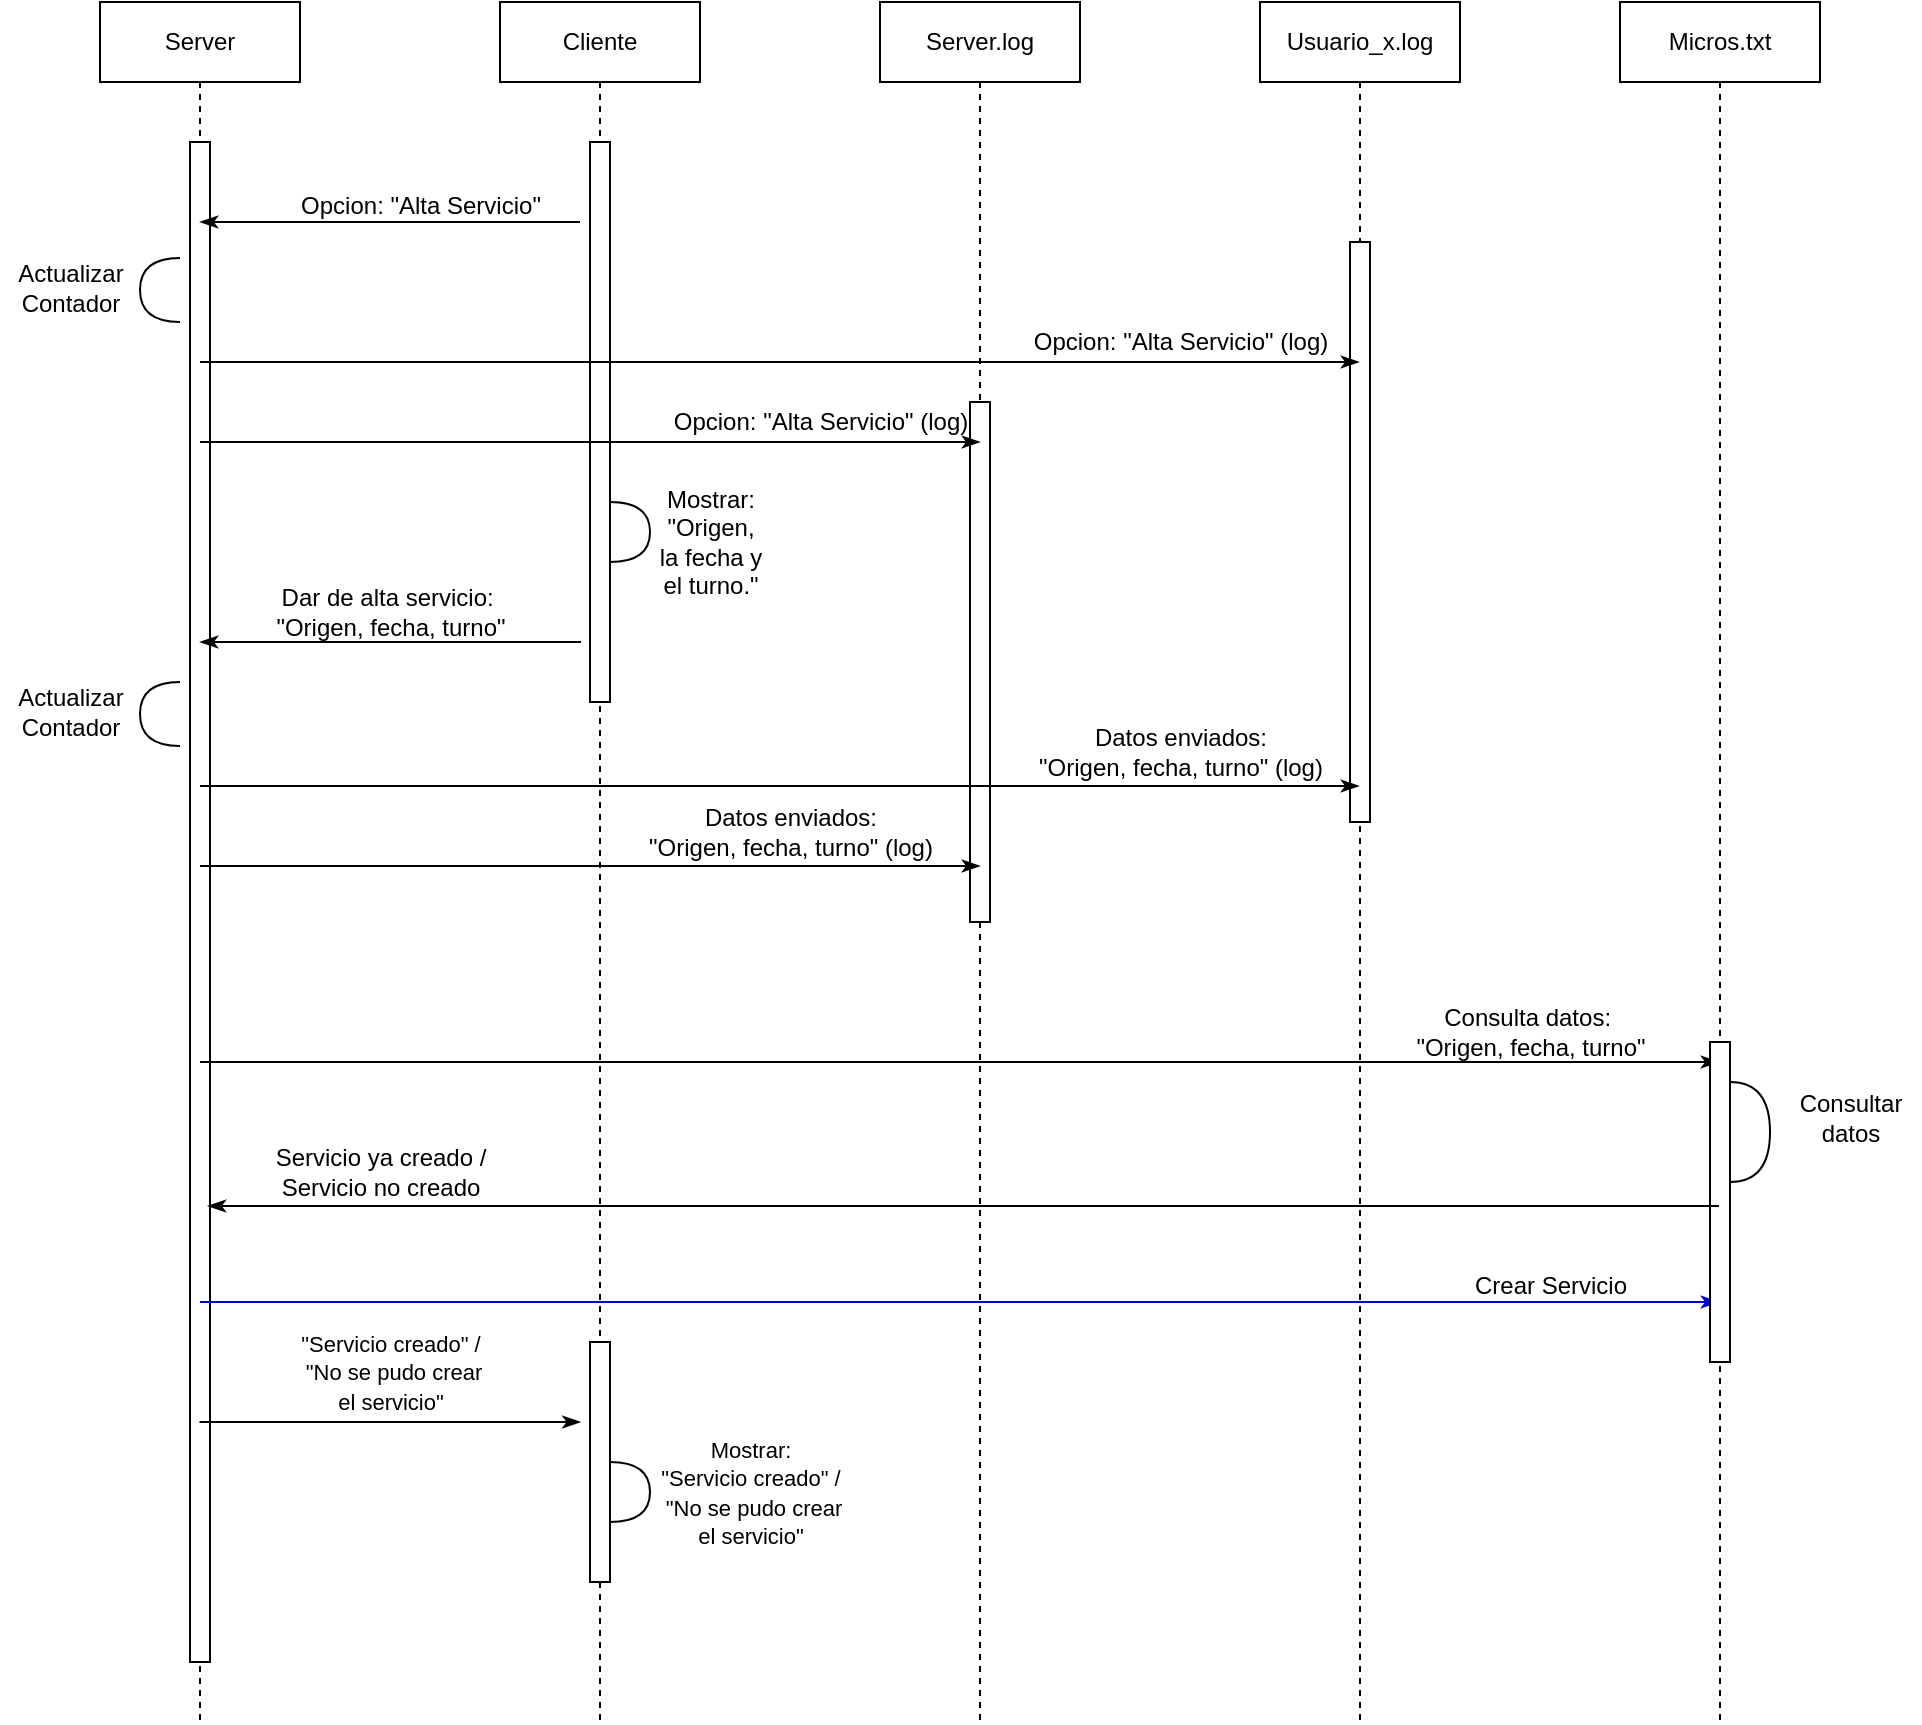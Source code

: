 <mxfile version="13.2.4" type="device"><diagram id="JfAMF1LVc9aGdWi0dX9E" name="Page-1"><mxGraphModel dx="1086" dy="494" grid="1" gridSize="10" guides="1" tooltips="1" connect="1" arrows="1" fold="1" page="1" pageScale="1" pageWidth="827" pageHeight="1169" math="0" shadow="0"><root><mxCell id="0"/><mxCell id="1" parent="0"/><mxCell id="uAb0thw_6L6Wq59qpmcv-1" value="Server" style="shape=umlLifeline;perimeter=lifelinePerimeter;whiteSpace=wrap;html=1;container=1;collapsible=0;recursiveResize=0;outlineConnect=0;" parent="1" vertex="1"><mxGeometry x="50" y="30" width="100" height="860" as="geometry"/></mxCell><mxCell id="uAb0thw_6L6Wq59qpmcv-7" value="" style="html=1;points=[];perimeter=orthogonalPerimeter;rounded=0;shadow=0;comic=0;labelBackgroundColor=none;strokeWidth=1;fontFamily=Verdana;fontSize=12;align=center;" parent="uAb0thw_6L6Wq59qpmcv-1" vertex="1"><mxGeometry x="45" y="70" width="10" height="760" as="geometry"/></mxCell><mxCell id="uAb0thw_6L6Wq59qpmcv-19" value="" style="endArrow=none;html=1;rounded=0;startArrow=classicThin;startFill=1;" parent="uAb0thw_6L6Wq59qpmcv-1" edge="1"><mxGeometry relative="1" as="geometry"><mxPoint x="50" y="320" as="sourcePoint"/><mxPoint x="240.5" y="320" as="targetPoint"/></mxGeometry></mxCell><mxCell id="uAb0thw_6L6Wq59qpmcv-32" value="" style="endArrow=classicThin;html=1;rounded=0;startArrow=none;startFill=0;endFill=1;" parent="uAb0thw_6L6Wq59qpmcv-1" target="uAb0thw_6L6Wq59qpmcv-30" edge="1"><mxGeometry relative="1" as="geometry"><mxPoint x="50" y="530" as="sourcePoint"/><mxPoint x="240.5" y="530" as="targetPoint"/></mxGeometry></mxCell><mxCell id="uAb0thw_6L6Wq59qpmcv-38" value="" style="endArrow=classicThin;html=1;rounded=0;startArrow=none;startFill=0;endFill=1;fillColor=#FF0000;strokeColor=#0000CC;" parent="uAb0thw_6L6Wq59qpmcv-1" target="uAb0thw_6L6Wq59qpmcv-30" edge="1"><mxGeometry relative="1" as="geometry"><mxPoint x="50" y="650" as="sourcePoint"/><mxPoint x="160" y="650" as="targetPoint"/></mxGeometry></mxCell><mxCell id="uAb0thw_6L6Wq59qpmcv-2" value="Cliente" style="shape=umlLifeline;perimeter=lifelinePerimeter;whiteSpace=wrap;html=1;container=1;collapsible=0;recursiveResize=0;outlineConnect=0;" parent="1" vertex="1"><mxGeometry x="250" y="30" width="100" height="860" as="geometry"/></mxCell><mxCell id="uAb0thw_6L6Wq59qpmcv-5" value="" style="html=1;points=[];perimeter=orthogonalPerimeter;rounded=0;shadow=0;comic=0;labelBackgroundColor=none;strokeWidth=1;fontFamily=Verdana;fontSize=12;align=center;" parent="uAb0thw_6L6Wq59qpmcv-2" vertex="1"><mxGeometry x="45" y="70" width="10" height="280" as="geometry"/></mxCell><mxCell id="uAb0thw_6L6Wq59qpmcv-17" value="" style="shape=requiredInterface;html=1;verticalLabelPosition=bottom;rotation=0;" parent="uAb0thw_6L6Wq59qpmcv-2" vertex="1"><mxGeometry x="55" y="250" width="20" height="30" as="geometry"/></mxCell><mxCell id="uAb0thw_6L6Wq59qpmcv-43" value="" style="shape=requiredInterface;html=1;verticalLabelPosition=bottom;rotation=0;" parent="uAb0thw_6L6Wq59qpmcv-2" vertex="1"><mxGeometry x="55" y="730" width="20" height="30" as="geometry"/></mxCell><mxCell id="uAb0thw_6L6Wq59qpmcv-46" value="" style="html=1;points=[];perimeter=orthogonalPerimeter;rounded=0;shadow=0;comic=0;labelBackgroundColor=none;strokeWidth=1;fontFamily=Verdana;fontSize=12;align=center;" parent="uAb0thw_6L6Wq59qpmcv-2" vertex="1"><mxGeometry x="45" y="670" width="10" height="120" as="geometry"/></mxCell><mxCell id="uAb0thw_6L6Wq59qpmcv-3" value="Server.log" style="shape=umlLifeline;perimeter=lifelinePerimeter;whiteSpace=wrap;html=1;container=1;collapsible=0;recursiveResize=0;outlineConnect=0;" parent="1" vertex="1"><mxGeometry x="440" y="30" width="100" height="860" as="geometry"/></mxCell><mxCell id="uAb0thw_6L6Wq59qpmcv-45" value="" style="html=1;points=[];perimeter=orthogonalPerimeter;rounded=0;shadow=0;comic=0;labelBackgroundColor=none;strokeWidth=1;fontFamily=Verdana;fontSize=12;align=center;" parent="uAb0thw_6L6Wq59qpmcv-3" vertex="1"><mxGeometry x="45" y="200" width="10" height="260" as="geometry"/></mxCell><mxCell id="uAb0thw_6L6Wq59qpmcv-4" value="Usuario_x.log" style="shape=umlLifeline;perimeter=lifelinePerimeter;whiteSpace=wrap;html=1;container=1;collapsible=0;recursiveResize=0;outlineConnect=0;" parent="1" vertex="1"><mxGeometry x="630" y="30" width="100" height="860" as="geometry"/></mxCell><mxCell id="uAb0thw_6L6Wq59qpmcv-10" value="" style="html=1;points=[];perimeter=orthogonalPerimeter;rounded=0;shadow=0;comic=0;labelBackgroundColor=none;strokeWidth=1;fontFamily=Verdana;fontSize=12;align=center;" parent="uAb0thw_6L6Wq59qpmcv-4" vertex="1"><mxGeometry x="45" y="120" width="10" height="290" as="geometry"/></mxCell><mxCell id="uAb0thw_6L6Wq59qpmcv-6" value="" style="endArrow=none;html=1;rounded=0;startArrow=classicThin;startFill=1;" parent="1" source="uAb0thw_6L6Wq59qpmcv-1" edge="1"><mxGeometry relative="1" as="geometry"><mxPoint x="180" y="140" as="sourcePoint"/><mxPoint x="290" y="140" as="targetPoint"/></mxGeometry></mxCell><mxCell id="uAb0thw_6L6Wq59qpmcv-8" value="Opcion: &quot;Alta Servicio&quot;" style="text;html=1;align=center;verticalAlign=middle;resizable=0;points=[];autosize=1;" parent="1" vertex="1"><mxGeometry x="140" y="122" width="140" height="20" as="geometry"/></mxCell><mxCell id="uAb0thw_6L6Wq59qpmcv-9" value="" style="endArrow=classicThin;html=1;rounded=0;startArrow=none;startFill=0;endFill=1;" parent="1" edge="1"><mxGeometry relative="1" as="geometry"><mxPoint x="100" y="210" as="sourcePoint"/><mxPoint x="679.5" y="210" as="targetPoint"/></mxGeometry></mxCell><mxCell id="uAb0thw_6L6Wq59qpmcv-14" value="Opcion: &quot;Alta Servicio&quot; (log)" style="text;html=1;align=center;verticalAlign=middle;resizable=0;points=[];autosize=1;" parent="1" vertex="1"><mxGeometry x="510" y="190" width="160" height="20" as="geometry"/></mxCell><mxCell id="uAb0thw_6L6Wq59qpmcv-15" value="" style="endArrow=classicThin;html=1;rounded=0;startArrow=none;startFill=0;endFill=1;" parent="1" edge="1"><mxGeometry relative="1" as="geometry"><mxPoint x="100" y="250" as="sourcePoint"/><mxPoint x="490" y="250" as="targetPoint"/></mxGeometry></mxCell><mxCell id="uAb0thw_6L6Wq59qpmcv-16" value="Opcion: &quot;Alta Servicio&quot; (log)" style="text;html=1;align=center;verticalAlign=middle;resizable=0;points=[];autosize=1;" parent="1" vertex="1"><mxGeometry x="330" y="230" width="160" height="20" as="geometry"/></mxCell><mxCell id="uAb0thw_6L6Wq59qpmcv-18" value="Mostrar: &lt;br&gt;&quot;Origen, &lt;br&gt;la fecha y &lt;br&gt;el turno.&quot;" style="text;html=1;align=center;verticalAlign=middle;resizable=0;points=[];autosize=1;" parent="1" vertex="1"><mxGeometry x="320" y="270" width="70" height="60" as="geometry"/></mxCell><mxCell id="uAb0thw_6L6Wq59qpmcv-20" value="Dar de alta servicio:&amp;nbsp;&lt;br&gt;&quot;Origen, fecha, turno&quot;" style="text;html=1;align=center;verticalAlign=middle;resizable=0;points=[];autosize=1;" parent="1" vertex="1"><mxGeometry x="130" y="320" width="130" height="30" as="geometry"/></mxCell><mxCell id="uAb0thw_6L6Wq59qpmcv-21" value="" style="shape=requiredInterface;html=1;verticalLabelPosition=bottom;rotation=-180;" parent="1" vertex="1"><mxGeometry x="70" y="158" width="20" height="32" as="geometry"/></mxCell><mxCell id="uAb0thw_6L6Wq59qpmcv-22" value="Actualizar &lt;br&gt;Contador" style="text;html=1;align=center;verticalAlign=middle;resizable=0;points=[];autosize=1;" parent="1" vertex="1"><mxGeometry y="158" width="70" height="30" as="geometry"/></mxCell><mxCell id="uAb0thw_6L6Wq59qpmcv-23" value="" style="shape=requiredInterface;html=1;verticalLabelPosition=bottom;rotation=-180;" parent="1" vertex="1"><mxGeometry x="70" y="370" width="20" height="32" as="geometry"/></mxCell><mxCell id="uAb0thw_6L6Wq59qpmcv-24" value="Actualizar &lt;br&gt;Contador" style="text;html=1;align=center;verticalAlign=middle;resizable=0;points=[];autosize=1;" parent="1" vertex="1"><mxGeometry y="370" width="70" height="30" as="geometry"/></mxCell><mxCell id="uAb0thw_6L6Wq59qpmcv-25" value="" style="endArrow=classicThin;html=1;rounded=0;startArrow=none;startFill=0;endFill=1;" parent="1" edge="1"><mxGeometry relative="1" as="geometry"><mxPoint x="100" y="422" as="sourcePoint"/><mxPoint x="679.5" y="422" as="targetPoint"/></mxGeometry></mxCell><mxCell id="uAb0thw_6L6Wq59qpmcv-26" value="Datos enviados: &lt;br&gt;&quot;Origen, fecha, turno&quot; (log)" style="text;html=1;align=center;verticalAlign=middle;resizable=0;points=[];autosize=1;" parent="1" vertex="1"><mxGeometry x="510" y="390" width="160" height="30" as="geometry"/></mxCell><mxCell id="uAb0thw_6L6Wq59qpmcv-27" value="" style="endArrow=classicThin;html=1;rounded=0;startArrow=none;startFill=0;endFill=1;" parent="1" edge="1"><mxGeometry relative="1" as="geometry"><mxPoint x="100" y="462" as="sourcePoint"/><mxPoint x="490" y="462" as="targetPoint"/></mxGeometry></mxCell><mxCell id="uAb0thw_6L6Wq59qpmcv-29" value="Datos enviados: &lt;br&gt;&quot;Origen, fecha, turno&quot; (log)" style="text;html=1;align=center;verticalAlign=middle;resizable=0;points=[];autosize=1;" parent="1" vertex="1"><mxGeometry x="315" y="430" width="160" height="30" as="geometry"/></mxCell><mxCell id="uAb0thw_6L6Wq59qpmcv-30" value="Micros.txt" style="shape=umlLifeline;perimeter=lifelinePerimeter;whiteSpace=wrap;html=1;container=1;collapsible=0;recursiveResize=0;outlineConnect=0;" parent="1" vertex="1"><mxGeometry x="810" y="30" width="100" height="860" as="geometry"/></mxCell><mxCell id="uAb0thw_6L6Wq59qpmcv-31" value="" style="html=1;points=[];perimeter=orthogonalPerimeter;rounded=0;shadow=0;comic=0;labelBackgroundColor=none;strokeWidth=1;fontFamily=Verdana;fontSize=12;align=center;" parent="uAb0thw_6L6Wq59qpmcv-30" vertex="1"><mxGeometry x="45" y="520" width="10" height="160" as="geometry"/></mxCell><mxCell id="uAb0thw_6L6Wq59qpmcv-34" value="" style="shape=requiredInterface;html=1;verticalLabelPosition=bottom;rotation=0;" parent="uAb0thw_6L6Wq59qpmcv-30" vertex="1"><mxGeometry x="55" y="540" width="20" height="50" as="geometry"/></mxCell><mxCell id="uAb0thw_6L6Wq59qpmcv-33" value="Consulta datos:&amp;nbsp;&lt;br&gt;&quot;Origen, fecha, turno&quot;" style="text;html=1;align=center;verticalAlign=middle;resizable=0;points=[];autosize=1;" parent="1" vertex="1"><mxGeometry x="700" y="530" width="130" height="30" as="geometry"/></mxCell><mxCell id="uAb0thw_6L6Wq59qpmcv-35" value="" style="endArrow=none;html=1;rounded=0;startArrow=classicThin;startFill=1;exitX=0.895;exitY=0.7;exitDx=0;exitDy=0;exitPerimeter=0;" parent="1" source="uAb0thw_6L6Wq59qpmcv-7" target="uAb0thw_6L6Wq59qpmcv-30" edge="1"><mxGeometry relative="1" as="geometry"><mxPoint x="160" y="630" as="sourcePoint"/><mxPoint x="680.5" y="620" as="targetPoint"/></mxGeometry></mxCell><mxCell id="uAb0thw_6L6Wq59qpmcv-36" value="Servicio ya creado / &lt;br&gt;Servicio no creado" style="text;html=1;align=center;verticalAlign=middle;resizable=0;points=[];autosize=1;" parent="1" vertex="1"><mxGeometry x="130" y="600" width="120" height="30" as="geometry"/></mxCell><mxCell id="uAb0thw_6L6Wq59qpmcv-37" value="Consultar &lt;br&gt;datos" style="text;html=1;align=center;verticalAlign=middle;resizable=0;points=[];autosize=1;" parent="1" vertex="1"><mxGeometry x="890" y="573" width="70" height="30" as="geometry"/></mxCell><mxCell id="uAb0thw_6L6Wq59qpmcv-39" value="Crear Servicio" style="text;html=1;align=center;verticalAlign=middle;resizable=0;points=[];autosize=1;" parent="1" vertex="1"><mxGeometry x="730" y="662" width="90" height="20" as="geometry"/></mxCell><mxCell id="uAb0thw_6L6Wq59qpmcv-40" value="" style="endArrow=classicThin;html=1;rounded=0;startArrow=none;startFill=0;endFill=1;" parent="1" edge="1"><mxGeometry relative="1" as="geometry"><mxPoint x="99.75" y="740" as="sourcePoint"/><mxPoint x="290.25" y="740" as="targetPoint"/></mxGeometry></mxCell><mxCell id="uAb0thw_6L6Wq59qpmcv-41" value="&lt;font style=&quot;font-size: 11px&quot;&gt;&quot;Servicio creado&quot; /&lt;br&gt;&amp;nbsp;&quot;No se pudo crear &lt;br&gt;el servicio&quot;&lt;/font&gt;" style="text;html=1;align=center;verticalAlign=middle;resizable=0;points=[];autosize=1;" parent="1" vertex="1"><mxGeometry x="140" y="690" width="110" height="50" as="geometry"/></mxCell><mxCell id="uAb0thw_6L6Wq59qpmcv-44" value="&lt;font style=&quot;font-size: 11px&quot;&gt;Mostrar:&lt;br&gt;&quot;Servicio creado&quot; /&lt;br&gt;&amp;nbsp;&quot;No se pudo crear &lt;br&gt;el servicio&quot;&lt;/font&gt;" style="text;html=1;align=center;verticalAlign=middle;resizable=0;points=[];autosize=1;" parent="1" vertex="1"><mxGeometry x="320" y="745" width="110" height="60" as="geometry"/></mxCell></root></mxGraphModel></diagram></mxfile>